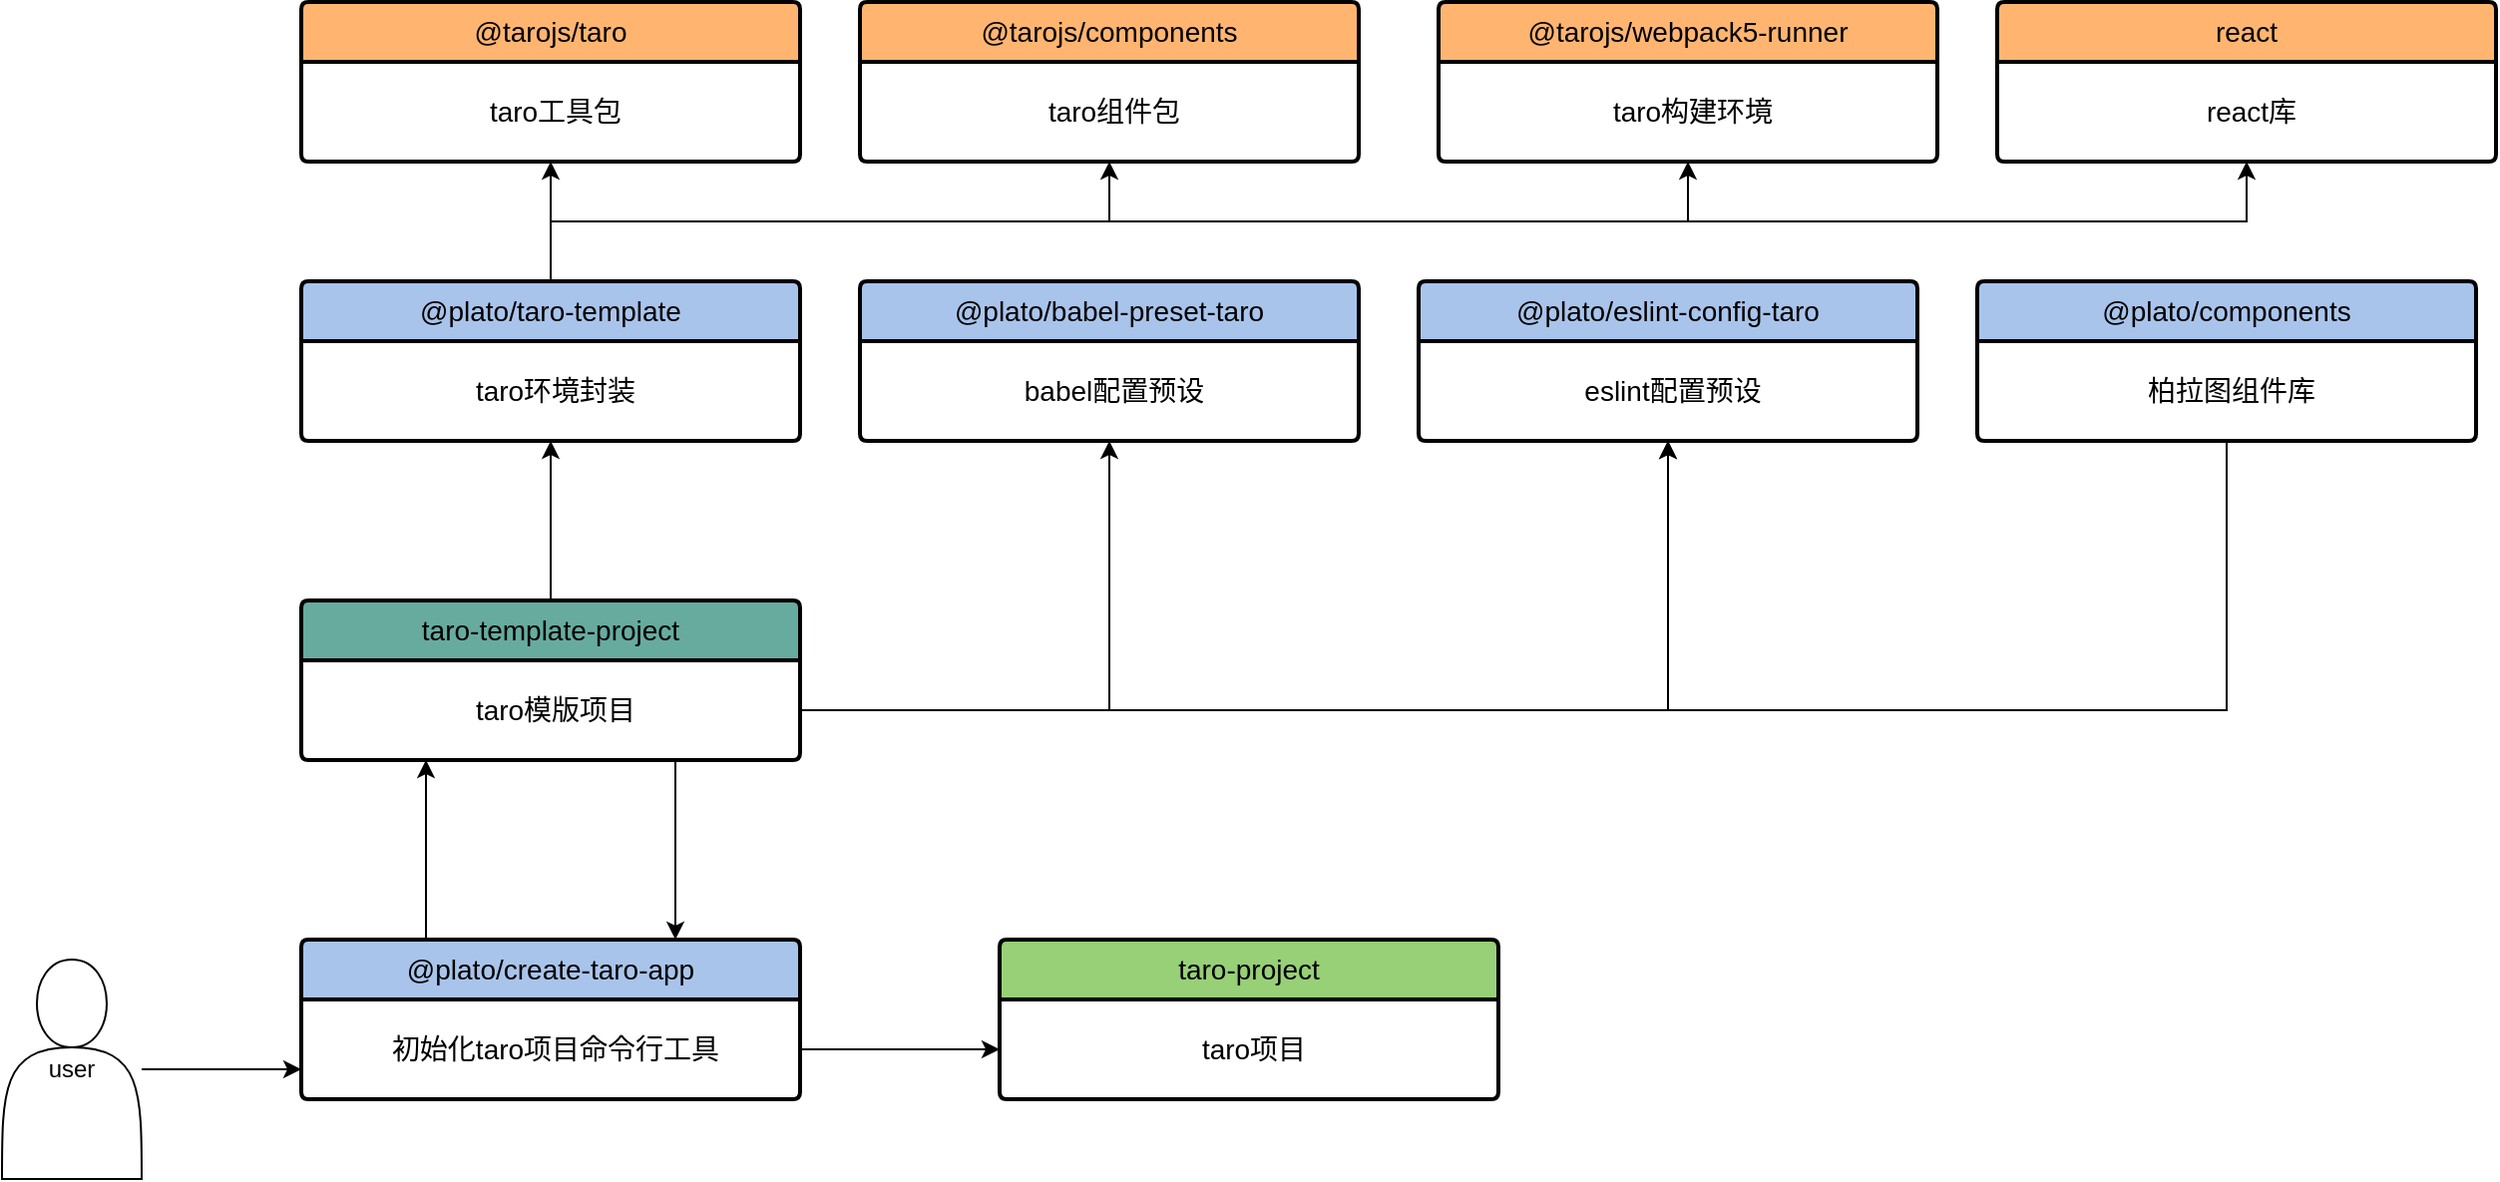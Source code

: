 <mxfile version="21.2.3" type="github">
  <diagram id="prtHgNgQTEPvFCAcTncT" name="Page-1">
    <mxGraphModel dx="1866" dy="1173" grid="1" gridSize="10" guides="1" tooltips="1" connect="1" arrows="1" fold="1" page="1" pageScale="1" pageWidth="827" pageHeight="1169" math="0" shadow="0">
      <root>
        <mxCell id="0" />
        <mxCell id="1" parent="0" />
        <mxCell id="te-CPbT5JowZCKMu-uI0-2" value="@plato/babel-preset-taro" style="swimlane;childLayout=stackLayout;horizontal=1;startSize=30;horizontalStack=0;rounded=1;fontSize=14;fontStyle=0;strokeWidth=2;resizeParent=0;resizeLast=1;shadow=0;dashed=0;align=center;arcSize=4;whiteSpace=wrap;html=1;fillColor=#A9C4EB;" vertex="1" parent="1">
          <mxGeometry x="480" y="270" width="250" height="80" as="geometry" />
        </mxCell>
        <mxCell id="te-CPbT5JowZCKMu-uI0-3" value="&lt;div style=&quot;&quot;&gt;&lt;span style=&quot;background-color: initial; font-size: 14px;&quot;&gt;babel配置预设&lt;/span&gt;&lt;/div&gt;" style="align=center;strokeColor=none;fillColor=none;spacingLeft=4;fontSize=12;verticalAlign=middle;resizable=0;rotatable=0;part=1;html=1;" vertex="1" parent="te-CPbT5JowZCKMu-uI0-2">
          <mxGeometry y="30" width="250" height="50" as="geometry" />
        </mxCell>
        <mxCell id="te-CPbT5JowZCKMu-uI0-8" value="@plato/eslint-config-taro" style="swimlane;childLayout=stackLayout;horizontal=1;startSize=30;horizontalStack=0;rounded=1;fontSize=14;fontStyle=0;strokeWidth=2;resizeParent=0;resizeLast=1;shadow=0;dashed=0;align=center;arcSize=4;whiteSpace=wrap;html=1;fillColor=#A9C4EB;" vertex="1" parent="1">
          <mxGeometry x="760" y="270" width="250" height="80" as="geometry" />
        </mxCell>
        <mxCell id="te-CPbT5JowZCKMu-uI0-9" value="&lt;div style=&quot;&quot;&gt;&lt;span style=&quot;background-color: initial; font-size: 14px;&quot;&gt;eslint配置预设&lt;/span&gt;&lt;/div&gt;" style="align=center;strokeColor=none;fillColor=none;spacingLeft=4;fontSize=12;verticalAlign=middle;resizable=0;rotatable=0;part=1;html=1;" vertex="1" parent="te-CPbT5JowZCKMu-uI0-8">
          <mxGeometry y="30" width="250" height="50" as="geometry" />
        </mxCell>
        <mxCell id="te-CPbT5JowZCKMu-uI0-54" style="edgeStyle=orthogonalEdgeStyle;rounded=0;orthogonalLoop=1;jettySize=auto;html=1;exitX=0.5;exitY=0;exitDx=0;exitDy=0;entryX=0.5;entryY=1;entryDx=0;entryDy=0;" edge="1" parent="1" source="te-CPbT5JowZCKMu-uI0-10" target="te-CPbT5JowZCKMu-uI0-41">
          <mxGeometry relative="1" as="geometry" />
        </mxCell>
        <mxCell id="te-CPbT5JowZCKMu-uI0-55" style="edgeStyle=orthogonalEdgeStyle;rounded=0;orthogonalLoop=1;jettySize=auto;html=1;exitX=0.5;exitY=0;exitDx=0;exitDy=0;" edge="1" parent="1" source="te-CPbT5JowZCKMu-uI0-10" target="te-CPbT5JowZCKMu-uI0-43">
          <mxGeometry relative="1" as="geometry" />
        </mxCell>
        <mxCell id="te-CPbT5JowZCKMu-uI0-56" style="edgeStyle=orthogonalEdgeStyle;rounded=0;orthogonalLoop=1;jettySize=auto;html=1;exitX=0.5;exitY=0;exitDx=0;exitDy=0;" edge="1" parent="1" source="te-CPbT5JowZCKMu-uI0-10" target="te-CPbT5JowZCKMu-uI0-49">
          <mxGeometry relative="1" as="geometry" />
        </mxCell>
        <mxCell id="te-CPbT5JowZCKMu-uI0-57" style="edgeStyle=orthogonalEdgeStyle;rounded=0;orthogonalLoop=1;jettySize=auto;html=1;exitX=0.5;exitY=0;exitDx=0;exitDy=0;" edge="1" parent="1" source="te-CPbT5JowZCKMu-uI0-10" target="te-CPbT5JowZCKMu-uI0-53">
          <mxGeometry relative="1" as="geometry" />
        </mxCell>
        <mxCell id="te-CPbT5JowZCKMu-uI0-10" value="@plato/taro-template" style="swimlane;childLayout=stackLayout;horizontal=1;startSize=30;horizontalStack=0;rounded=1;fontSize=14;fontStyle=0;strokeWidth=2;resizeParent=0;resizeLast=1;shadow=0;dashed=0;align=center;arcSize=4;whiteSpace=wrap;html=1;fillColor=#A9C4EB;" vertex="1" parent="1">
          <mxGeometry x="200" y="270" width="250" height="80" as="geometry" />
        </mxCell>
        <mxCell id="te-CPbT5JowZCKMu-uI0-11" value="&lt;div style=&quot;&quot;&gt;&lt;span style=&quot;background-color: initial; font-size: 14px;&quot;&gt;taro环境封装&lt;/span&gt;&lt;/div&gt;" style="align=center;strokeColor=none;fillColor=none;spacingLeft=4;fontSize=12;verticalAlign=middle;resizable=0;rotatable=0;part=1;html=1;" vertex="1" parent="te-CPbT5JowZCKMu-uI0-10">
          <mxGeometry y="30" width="250" height="50" as="geometry" />
        </mxCell>
        <mxCell id="te-CPbT5JowZCKMu-uI0-12" value="@plato/create-taro-app" style="swimlane;childLayout=stackLayout;horizontal=1;startSize=30;horizontalStack=0;rounded=1;fontSize=14;fontStyle=0;strokeWidth=2;resizeParent=0;resizeLast=1;shadow=0;dashed=0;align=center;arcSize=4;whiteSpace=wrap;html=1;fillColor=#A9C4EB;" vertex="1" parent="1">
          <mxGeometry x="200" y="600" width="250" height="80" as="geometry" />
        </mxCell>
        <mxCell id="te-CPbT5JowZCKMu-uI0-13" value="&lt;div style=&quot;&quot;&gt;&lt;span style=&quot;font-size: 14px;&quot;&gt;初始化taro项目命令行工具&lt;/span&gt;&lt;/div&gt;" style="align=center;strokeColor=none;fillColor=none;spacingLeft=4;fontSize=12;verticalAlign=middle;resizable=0;rotatable=0;part=1;html=1;" vertex="1" parent="te-CPbT5JowZCKMu-uI0-12">
          <mxGeometry y="30" width="250" height="50" as="geometry" />
        </mxCell>
        <mxCell id="te-CPbT5JowZCKMu-uI0-17" value="" style="shape=singleArrow;whiteSpace=wrap;html=1;arrowWidth=0.4;arrowSize=0.4;fontSize=14;fillColor=#67AB9F;fontStyle=0;startSize=30;rounded=1;strokeWidth=2;shadow=0;dashed=0;arcSize=4;" vertex="1" parent="te-CPbT5JowZCKMu-uI0-12">
          <mxGeometry y="80" width="250" as="geometry" />
        </mxCell>
        <mxCell id="te-CPbT5JowZCKMu-uI0-18" value="" style="shape=singleArrow;whiteSpace=wrap;html=1;arrowWidth=0.4;arrowSize=0.4;fontSize=14;fillColor=#67AB9F;fontStyle=0;startSize=30;rounded=1;strokeWidth=2;shadow=0;dashed=0;arcSize=4;" vertex="1" parent="te-CPbT5JowZCKMu-uI0-12">
          <mxGeometry y="80" width="250" as="geometry" />
        </mxCell>
        <mxCell id="te-CPbT5JowZCKMu-uI0-22" value="" style="shape=singleArrow;whiteSpace=wrap;html=1;arrowWidth=0.4;arrowSize=0.4;fontSize=14;fillColor=#67AB9F;fontStyle=0;startSize=30;rounded=1;strokeWidth=2;shadow=0;dashed=0;arcSize=4;" vertex="1" parent="te-CPbT5JowZCKMu-uI0-12">
          <mxGeometry y="80" width="250" as="geometry" />
        </mxCell>
        <mxCell id="te-CPbT5JowZCKMu-uI0-32" value="" style="edgeStyle=orthogonalEdgeStyle;rounded=0;orthogonalLoop=1;jettySize=auto;html=1;" edge="1" parent="1" source="te-CPbT5JowZCKMu-uI0-14" target="te-CPbT5JowZCKMu-uI0-11">
          <mxGeometry relative="1" as="geometry" />
        </mxCell>
        <mxCell id="te-CPbT5JowZCKMu-uI0-14" value="taro-template-project" style="swimlane;childLayout=stackLayout;horizontal=1;startSize=30;horizontalStack=0;rounded=1;fontSize=14;fontStyle=0;strokeWidth=2;resizeParent=0;resizeLast=1;shadow=0;dashed=0;align=center;arcSize=4;whiteSpace=wrap;html=1;fillColor=#67AB9F;" vertex="1" parent="1">
          <mxGeometry x="200" y="430" width="250" height="80" as="geometry" />
        </mxCell>
        <mxCell id="te-CPbT5JowZCKMu-uI0-15" value="&lt;div style=&quot;&quot;&gt;&lt;span style=&quot;background-color: initial; font-size: 14px;&quot;&gt;taro模版项目&lt;/span&gt;&lt;/div&gt;" style="align=center;strokeColor=none;fillColor=none;spacingLeft=4;fontSize=12;verticalAlign=middle;resizable=0;rotatable=0;part=1;html=1;" vertex="1" parent="te-CPbT5JowZCKMu-uI0-14">
          <mxGeometry y="30" width="250" height="50" as="geometry" />
        </mxCell>
        <mxCell id="te-CPbT5JowZCKMu-uI0-30" style="edgeStyle=orthogonalEdgeStyle;rounded=0;orthogonalLoop=1;jettySize=auto;html=1;exitX=0.75;exitY=1;exitDx=0;exitDy=0;entryX=0.75;entryY=0;entryDx=0;entryDy=0;" edge="1" parent="1" source="te-CPbT5JowZCKMu-uI0-15" target="te-CPbT5JowZCKMu-uI0-12">
          <mxGeometry relative="1" as="geometry" />
        </mxCell>
        <mxCell id="te-CPbT5JowZCKMu-uI0-31" style="edgeStyle=orthogonalEdgeStyle;rounded=0;orthogonalLoop=1;jettySize=auto;html=1;exitX=0.25;exitY=0;exitDx=0;exitDy=0;entryX=0.25;entryY=1;entryDx=0;entryDy=0;" edge="1" parent="1" source="te-CPbT5JowZCKMu-uI0-12" target="te-CPbT5JowZCKMu-uI0-15">
          <mxGeometry relative="1" as="geometry" />
        </mxCell>
        <mxCell id="te-CPbT5JowZCKMu-uI0-33" style="edgeStyle=orthogonalEdgeStyle;rounded=0;orthogonalLoop=1;jettySize=auto;html=1;exitX=1;exitY=0.25;exitDx=0;exitDy=0;entryX=0.5;entryY=1;entryDx=0;entryDy=0;" edge="1" parent="1" source="te-CPbT5JowZCKMu-uI0-15" target="te-CPbT5JowZCKMu-uI0-3">
          <mxGeometry relative="1" as="geometry">
            <Array as="points">
              <mxPoint x="450" y="485" />
              <mxPoint x="605" y="485" />
            </Array>
          </mxGeometry>
        </mxCell>
        <mxCell id="te-CPbT5JowZCKMu-uI0-34" style="edgeStyle=orthogonalEdgeStyle;rounded=0;orthogonalLoop=1;jettySize=auto;html=1;exitX=1;exitY=0.5;exitDx=0;exitDy=0;entryX=0.5;entryY=1;entryDx=0;entryDy=0;" edge="1" parent="1" source="te-CPbT5JowZCKMu-uI0-15" target="te-CPbT5JowZCKMu-uI0-9">
          <mxGeometry relative="1" as="geometry">
            <Array as="points">
              <mxPoint x="885" y="485" />
            </Array>
          </mxGeometry>
        </mxCell>
        <mxCell id="te-CPbT5JowZCKMu-uI0-36" value="" style="edgeStyle=orthogonalEdgeStyle;rounded=0;orthogonalLoop=1;jettySize=auto;html=1;" edge="1" parent="1" source="te-CPbT5JowZCKMu-uI0-35" target="te-CPbT5JowZCKMu-uI0-13">
          <mxGeometry relative="1" as="geometry">
            <Array as="points">
              <mxPoint x="150" y="665" />
              <mxPoint x="150" y="665" />
            </Array>
          </mxGeometry>
        </mxCell>
        <mxCell id="te-CPbT5JowZCKMu-uI0-35" value="user" style="shape=actor;whiteSpace=wrap;html=1;" vertex="1" parent="1">
          <mxGeometry x="50" y="610" width="70" height="110" as="geometry" />
        </mxCell>
        <mxCell id="te-CPbT5JowZCKMu-uI0-37" value="taro-project" style="swimlane;childLayout=stackLayout;horizontal=1;startSize=30;horizontalStack=0;rounded=1;fontSize=14;fontStyle=0;strokeWidth=2;resizeParent=0;resizeLast=1;shadow=0;dashed=0;align=center;arcSize=4;whiteSpace=wrap;html=1;fillColor=#97D077;" vertex="1" parent="1">
          <mxGeometry x="550" y="600" width="250" height="80" as="geometry" />
        </mxCell>
        <mxCell id="te-CPbT5JowZCKMu-uI0-38" value="&lt;div style=&quot;&quot;&gt;&lt;span style=&quot;background-color: initial; font-size: 14px;&quot;&gt;taro项目&lt;/span&gt;&lt;/div&gt;" style="align=center;strokeColor=none;fillColor=none;spacingLeft=4;fontSize=12;verticalAlign=middle;resizable=0;rotatable=0;part=1;html=1;" vertex="1" parent="te-CPbT5JowZCKMu-uI0-37">
          <mxGeometry y="30" width="250" height="50" as="geometry" />
        </mxCell>
        <mxCell id="te-CPbT5JowZCKMu-uI0-39" value="" style="edgeStyle=orthogonalEdgeStyle;rounded=0;orthogonalLoop=1;jettySize=auto;html=1;" edge="1" parent="1" source="te-CPbT5JowZCKMu-uI0-13" target="te-CPbT5JowZCKMu-uI0-38">
          <mxGeometry relative="1" as="geometry" />
        </mxCell>
        <mxCell id="te-CPbT5JowZCKMu-uI0-40" value="@tarojs/taro" style="swimlane;childLayout=stackLayout;horizontal=1;startSize=30;horizontalStack=0;rounded=1;fontSize=14;fontStyle=0;strokeWidth=2;resizeParent=0;resizeLast=1;shadow=0;dashed=0;align=center;arcSize=4;whiteSpace=wrap;html=1;fillColor=#FFB570;" vertex="1" parent="1">
          <mxGeometry x="200" y="130" width="250" height="80" as="geometry" />
        </mxCell>
        <mxCell id="te-CPbT5JowZCKMu-uI0-41" value="&lt;div style=&quot;&quot;&gt;&lt;span style=&quot;background-color: initial; font-size: 14px;&quot;&gt;taro工具包&lt;/span&gt;&lt;/div&gt;" style="align=center;strokeColor=none;fillColor=none;spacingLeft=4;fontSize=12;verticalAlign=middle;resizable=0;rotatable=0;part=1;html=1;" vertex="1" parent="te-CPbT5JowZCKMu-uI0-40">
          <mxGeometry y="30" width="250" height="50" as="geometry" />
        </mxCell>
        <mxCell id="te-CPbT5JowZCKMu-uI0-42" value="@tarojs/components" style="swimlane;childLayout=stackLayout;horizontal=1;startSize=30;horizontalStack=0;rounded=1;fontSize=14;fontStyle=0;strokeWidth=2;resizeParent=0;resizeLast=1;shadow=0;dashed=0;align=center;arcSize=4;whiteSpace=wrap;html=1;fillColor=#FFB570;" vertex="1" parent="1">
          <mxGeometry x="480" y="130" width="250" height="80" as="geometry" />
        </mxCell>
        <mxCell id="te-CPbT5JowZCKMu-uI0-43" value="&lt;div style=&quot;&quot;&gt;&lt;span style=&quot;background-color: initial; font-size: 14px;&quot;&gt;taro组件包&lt;/span&gt;&lt;/div&gt;" style="align=center;strokeColor=none;fillColor=none;spacingLeft=4;fontSize=12;verticalAlign=middle;resizable=0;rotatable=0;part=1;html=1;" vertex="1" parent="te-CPbT5JowZCKMu-uI0-42">
          <mxGeometry y="30" width="250" height="50" as="geometry" />
        </mxCell>
        <mxCell id="te-CPbT5JowZCKMu-uI0-44" value="@plato/components" style="swimlane;childLayout=stackLayout;horizontal=1;startSize=30;horizontalStack=0;rounded=1;fontSize=14;fontStyle=0;strokeWidth=2;resizeParent=0;resizeLast=1;shadow=0;dashed=0;align=center;arcSize=4;whiteSpace=wrap;html=1;fillColor=#A9C4EB;" vertex="1" parent="1">
          <mxGeometry x="1040" y="270" width="250" height="80" as="geometry" />
        </mxCell>
        <mxCell id="te-CPbT5JowZCKMu-uI0-45" value="&lt;div style=&quot;&quot;&gt;&lt;span style=&quot;background-color: initial; font-size: 14px;&quot;&gt;柏拉图组件库&lt;/span&gt;&lt;/div&gt;" style="align=center;strokeColor=none;fillColor=none;spacingLeft=4;fontSize=12;verticalAlign=middle;resizable=0;rotatable=0;part=1;html=1;" vertex="1" parent="te-CPbT5JowZCKMu-uI0-44">
          <mxGeometry y="30" width="250" height="50" as="geometry" />
        </mxCell>
        <mxCell id="te-CPbT5JowZCKMu-uI0-47" style="edgeStyle=orthogonalEdgeStyle;rounded=0;orthogonalLoop=1;jettySize=auto;html=1;exitX=0.5;exitY=1;exitDx=0;exitDy=0;entryX=0.5;entryY=1;entryDx=0;entryDy=0;" edge="1" parent="1" source="te-CPbT5JowZCKMu-uI0-45" target="te-CPbT5JowZCKMu-uI0-9">
          <mxGeometry relative="1" as="geometry">
            <Array as="points">
              <mxPoint x="1165" y="485" />
              <mxPoint x="885" y="485" />
            </Array>
          </mxGeometry>
        </mxCell>
        <mxCell id="te-CPbT5JowZCKMu-uI0-48" value="@tarojs/webpack5-runner" style="swimlane;childLayout=stackLayout;horizontal=1;startSize=30;horizontalStack=0;rounded=1;fontSize=14;fontStyle=0;strokeWidth=2;resizeParent=0;resizeLast=1;shadow=0;dashed=0;align=center;arcSize=4;whiteSpace=wrap;html=1;fillColor=#FFB570;" vertex="1" parent="1">
          <mxGeometry x="770" y="130" width="250" height="80" as="geometry" />
        </mxCell>
        <mxCell id="te-CPbT5JowZCKMu-uI0-49" value="&lt;div style=&quot;&quot;&gt;&lt;span style=&quot;font-size: 14px;&quot;&gt;taro构建环境&lt;/span&gt;&lt;/div&gt;" style="align=center;strokeColor=none;fillColor=none;spacingLeft=4;fontSize=12;verticalAlign=middle;resizable=0;rotatable=0;part=1;html=1;" vertex="1" parent="te-CPbT5JowZCKMu-uI0-48">
          <mxGeometry y="30" width="250" height="50" as="geometry" />
        </mxCell>
        <mxCell id="te-CPbT5JowZCKMu-uI0-52" value="react" style="swimlane;childLayout=stackLayout;horizontal=1;startSize=30;horizontalStack=0;rounded=1;fontSize=14;fontStyle=0;strokeWidth=2;resizeParent=0;resizeLast=1;shadow=0;dashed=0;align=center;arcSize=4;whiteSpace=wrap;html=1;fillColor=#FFB570;" vertex="1" parent="1">
          <mxGeometry x="1050" y="130" width="250" height="80" as="geometry" />
        </mxCell>
        <mxCell id="te-CPbT5JowZCKMu-uI0-53" value="&lt;div style=&quot;&quot;&gt;&lt;span style=&quot;font-size: 14px;&quot;&gt;react库&lt;/span&gt;&lt;/div&gt;" style="align=center;strokeColor=none;fillColor=none;spacingLeft=4;fontSize=12;verticalAlign=middle;resizable=0;rotatable=0;part=1;html=1;" vertex="1" parent="te-CPbT5JowZCKMu-uI0-52">
          <mxGeometry y="30" width="250" height="50" as="geometry" />
        </mxCell>
      </root>
    </mxGraphModel>
  </diagram>
</mxfile>
